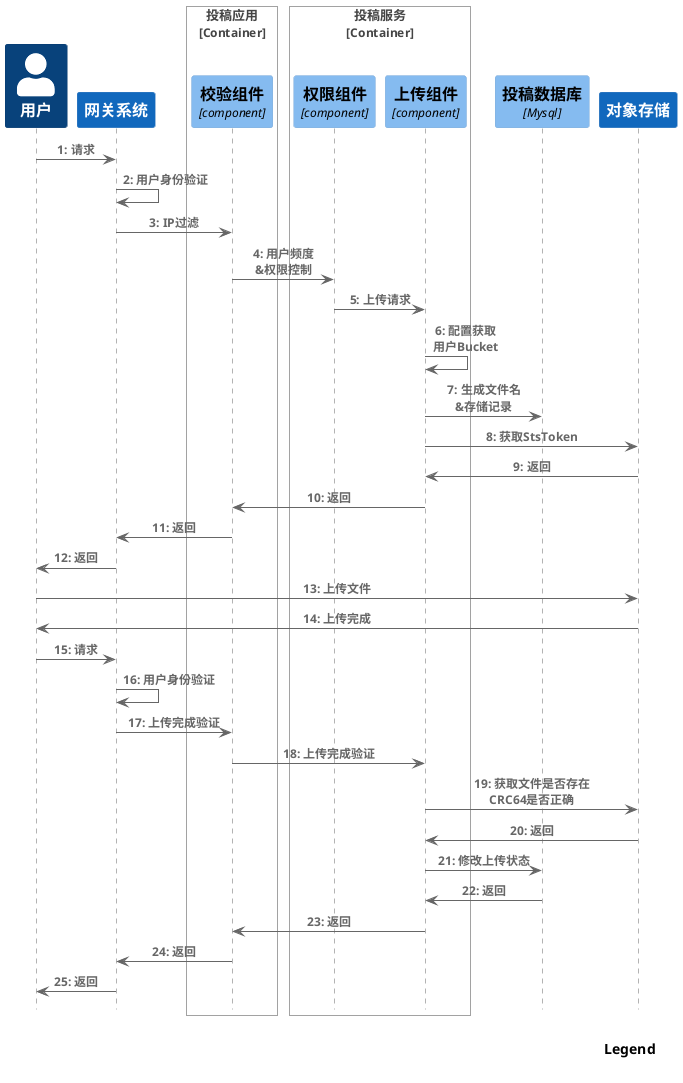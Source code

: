 @startuml
!include <C4/C4_Sequence>
SHOW_INDEX()
SHOW_LEGEND()

Person(user, "用户")
System(gateway,"网关系统")

Rel(user, gateway, "请求")
Rel(gateway, gateway, "用户身份验证")

Container_Boundary(postFacade, "投稿应用")
    Component(checkComponent, "校验组件", "component", "IP校验&安全检验")
Boundary_End()

Container_Boundary(postService, "投稿服务")
    Component(authComponent, "权限组件", "component", "用户权限检验")
    Component(uploadComponent, "上传组件", "component", "上传令牌服务")
    Rel(gateway, checkComponent, "IP过滤")
    Rel(checkComponent, authComponent, "用户频度\n&权限控制")
    Rel(authComponent, uploadComponent, "上传请求")
    Rel(uploadComponent, uploadComponent, "配置获取\n用户Bucket")
Boundary_End()
ComponentDb(db, "投稿数据库", "Mysql")
Rel(uploadComponent, db, "生成文件名\n&存储记录")
System(objectStorage, "对象存储")
Rel(uploadComponent, objectStorage, "获取StsToken")
Rel(objectStorage, uploadComponent, "返回")
Rel(uploadComponent, checkComponent, "返回")
Rel(checkComponent, gateway, "返回")
Rel(gateway, user, "返回")
Rel(user, objectStorage, "上传文件")
Rel(objectStorage, user, "上传完成")
Rel(user, gateway, "请求")
Rel(gateway, gateway, "用户身份验证")
Rel(gateway, checkComponent, "上传完成验证")
Rel(checkComponent, uploadComponent, "上传完成验证")
Rel(uploadComponent, objectStorage, "获取文件是否存在\nCRC64是否正确")
Rel(objectStorage, uploadComponent, "返回")
Rel(uploadComponent, db, "修改上传状态")
Rel(db, uploadComponent, "返回")
Rel(uploadComponent, checkComponent, "返回")
Rel(checkComponent, gateway, "返回")
Rel(gateway, user, "返回")






@enduml